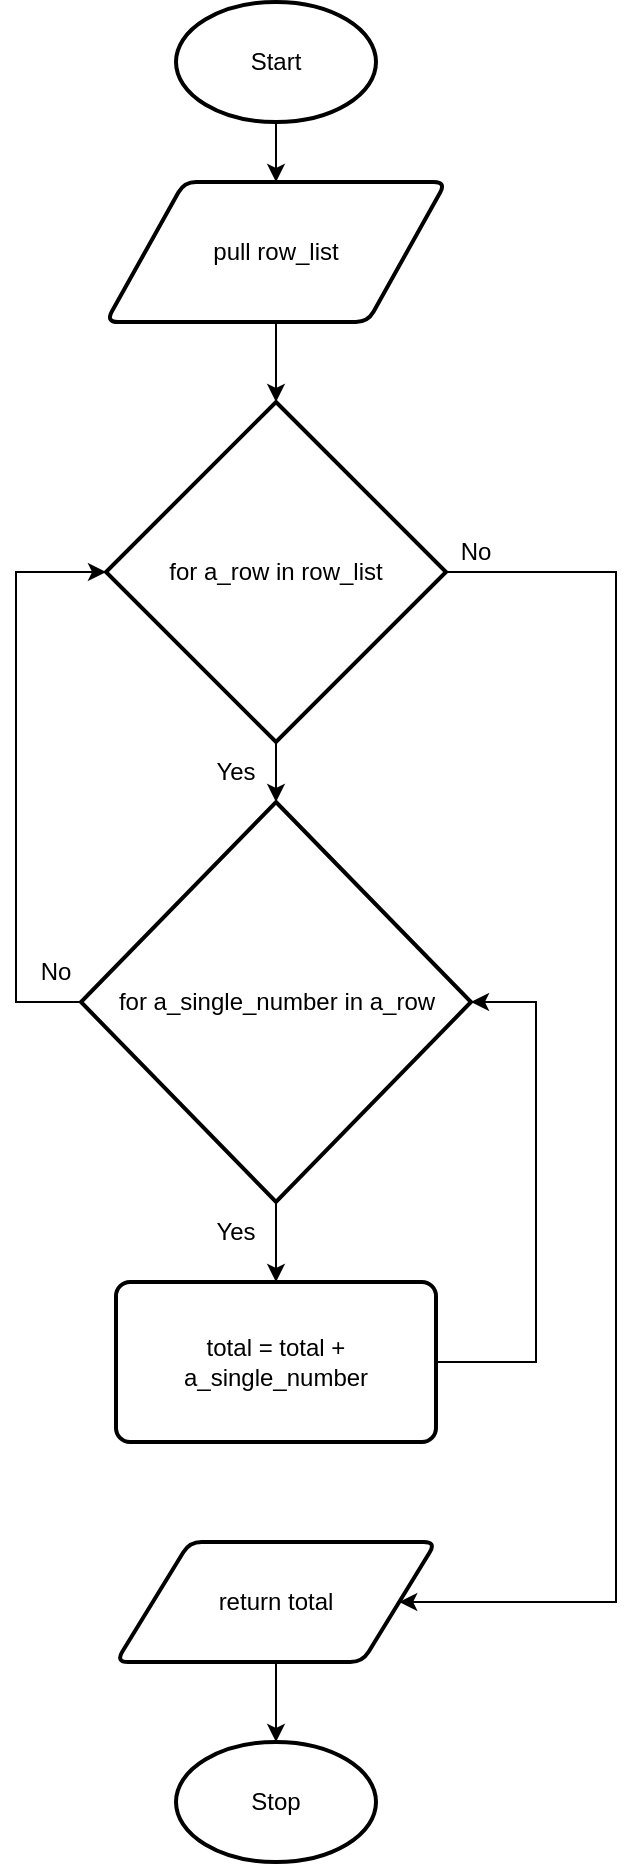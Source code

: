 <mxfile>
    <diagram id="DEjcxKVxj2POeMgczdvf" name="Page-1">
        <mxGraphModel dx="594" dy="1730" grid="1" gridSize="10" guides="1" tooltips="1" connect="1" arrows="1" fold="1" page="1" pageScale="1" pageWidth="827" pageHeight="1169" math="0" shadow="0">
            <root>
                <mxCell id="0"/>
                <mxCell id="1" parent="0"/>
                <mxCell id="72" style="edgeStyle=none;html=1;exitX=0.5;exitY=1;exitDx=0;exitDy=0;exitPerimeter=0;entryX=0.5;entryY=0;entryDx=0;entryDy=0;" edge="1" parent="1" source="2" target="71">
                    <mxGeometry relative="1" as="geometry"/>
                </mxCell>
                <mxCell id="2" value="Start" style="strokeWidth=2;html=1;shape=mxgraph.flowchart.start_1;whiteSpace=wrap;" parent="1" vertex="1">
                    <mxGeometry x="180" width="100" height="60" as="geometry"/>
                </mxCell>
                <mxCell id="8" value="Stop" style="strokeWidth=2;html=1;shape=mxgraph.flowchart.start_1;whiteSpace=wrap;" parent="1" vertex="1">
                    <mxGeometry x="180" y="870" width="100" height="60" as="geometry"/>
                </mxCell>
                <mxCell id="74" style="edgeStyle=none;html=1;exitX=0.5;exitY=1;exitDx=0;exitDy=0;entryX=0.5;entryY=0;entryDx=0;entryDy=0;entryPerimeter=0;" edge="1" parent="1" source="71" target="73">
                    <mxGeometry relative="1" as="geometry"/>
                </mxCell>
                <mxCell id="71" value="pull row_list" style="shape=parallelogram;html=1;strokeWidth=2;perimeter=parallelogramPerimeter;whiteSpace=wrap;rounded=1;arcSize=12;size=0.23;" vertex="1" parent="1">
                    <mxGeometry x="145" y="90" width="170" height="70" as="geometry"/>
                </mxCell>
                <mxCell id="76" style="edgeStyle=none;html=1;exitX=0.5;exitY=1;exitDx=0;exitDy=0;exitPerimeter=0;entryX=0.5;entryY=0;entryDx=0;entryDy=0;entryPerimeter=0;" edge="1" parent="1" source="73" target="75">
                    <mxGeometry relative="1" as="geometry"/>
                </mxCell>
                <mxCell id="88" style="edgeStyle=orthogonalEdgeStyle;rounded=0;html=1;exitX=1;exitY=0.5;exitDx=0;exitDy=0;exitPerimeter=0;entryX=1;entryY=0.5;entryDx=0;entryDy=0;" edge="1" parent="1" source="73" target="79">
                    <mxGeometry relative="1" as="geometry">
                        <Array as="points">
                            <mxPoint x="400" y="285"/>
                            <mxPoint x="400" y="800"/>
                        </Array>
                    </mxGeometry>
                </mxCell>
                <mxCell id="73" value="for a_row in row_list" style="strokeWidth=2;html=1;shape=mxgraph.flowchart.decision;whiteSpace=wrap;" vertex="1" parent="1">
                    <mxGeometry x="145" y="200" width="170" height="170" as="geometry"/>
                </mxCell>
                <mxCell id="82" style="edgeStyle=none;html=1;exitX=0.5;exitY=1;exitDx=0;exitDy=0;exitPerimeter=0;entryX=0.5;entryY=0;entryDx=0;entryDy=0;" edge="1" parent="1" source="75" target="77">
                    <mxGeometry relative="1" as="geometry"/>
                </mxCell>
                <mxCell id="85" style="edgeStyle=orthogonalEdgeStyle;html=1;exitX=0;exitY=0.5;exitDx=0;exitDy=0;exitPerimeter=0;entryX=0;entryY=0.5;entryDx=0;entryDy=0;entryPerimeter=0;rounded=0;" edge="1" parent="1" source="75" target="73">
                    <mxGeometry relative="1" as="geometry">
                        <Array as="points">
                            <mxPoint x="100" y="500"/>
                            <mxPoint x="100" y="285"/>
                        </Array>
                    </mxGeometry>
                </mxCell>
                <mxCell id="75" value="for a_single_number in a_row" style="strokeWidth=2;html=1;shape=mxgraph.flowchart.decision;whiteSpace=wrap;" vertex="1" parent="1">
                    <mxGeometry x="132.5" y="400" width="195" height="200" as="geometry"/>
                </mxCell>
                <mxCell id="87" style="edgeStyle=orthogonalEdgeStyle;rounded=0;html=1;exitX=1;exitY=0.5;exitDx=0;exitDy=0;entryX=1;entryY=0.5;entryDx=0;entryDy=0;entryPerimeter=0;" edge="1" parent="1" source="77" target="75">
                    <mxGeometry relative="1" as="geometry">
                        <Array as="points">
                            <mxPoint x="360" y="680"/>
                            <mxPoint x="360" y="500"/>
                        </Array>
                    </mxGeometry>
                </mxCell>
                <mxCell id="77" value="total = total + a_single_number" style="rounded=1;whiteSpace=wrap;html=1;absoluteArcSize=1;arcSize=14;strokeWidth=2;" vertex="1" parent="1">
                    <mxGeometry x="150" y="640" width="160" height="80" as="geometry"/>
                </mxCell>
                <mxCell id="90" style="edgeStyle=orthogonalEdgeStyle;rounded=0;html=1;exitX=0.5;exitY=1;exitDx=0;exitDy=0;entryX=0.5;entryY=0;entryDx=0;entryDy=0;entryPerimeter=0;" edge="1" parent="1" source="79" target="8">
                    <mxGeometry relative="1" as="geometry"/>
                </mxCell>
                <mxCell id="79" value="return total" style="shape=parallelogram;html=1;strokeWidth=2;perimeter=parallelogramPerimeter;whiteSpace=wrap;rounded=1;arcSize=12;size=0.23;" vertex="1" parent="1">
                    <mxGeometry x="150" y="770" width="160" height="60" as="geometry"/>
                </mxCell>
                <mxCell id="83" value="Yes" style="text;html=1;strokeColor=none;fillColor=none;align=center;verticalAlign=middle;whiteSpace=wrap;rounded=0;" vertex="1" parent="1">
                    <mxGeometry x="190" y="600" width="40" height="30" as="geometry"/>
                </mxCell>
                <mxCell id="84" value="Yes" style="text;html=1;strokeColor=none;fillColor=none;align=center;verticalAlign=middle;whiteSpace=wrap;rounded=0;" vertex="1" parent="1">
                    <mxGeometry x="190" y="370" width="40" height="30" as="geometry"/>
                </mxCell>
                <mxCell id="86" value="No" style="text;html=1;strokeColor=none;fillColor=none;align=center;verticalAlign=middle;whiteSpace=wrap;rounded=0;" vertex="1" parent="1">
                    <mxGeometry x="100" y="470" width="40" height="30" as="geometry"/>
                </mxCell>
                <mxCell id="89" value="No" style="text;html=1;strokeColor=none;fillColor=none;align=center;verticalAlign=middle;whiteSpace=wrap;rounded=0;" vertex="1" parent="1">
                    <mxGeometry x="310" y="260" width="40" height="30" as="geometry"/>
                </mxCell>
            </root>
        </mxGraphModel>
    </diagram>
</mxfile>